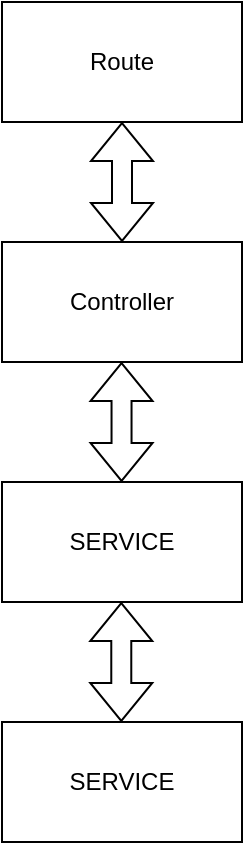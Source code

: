 <mxfile version="20.3.0" type="device"><diagram id="YduPgbjyRoleA4pKx5Jr" name="Page-1"><mxGraphModel dx="989" dy="610" grid="1" gridSize="10" guides="1" tooltips="1" connect="1" arrows="1" fold="1" page="1" pageScale="1" pageWidth="827" pageHeight="1169" math="0" shadow="0"><root><mxCell id="0"/><mxCell id="1" parent="0"/><mxCell id="u-kyUI7zczGqZYA1yfeL-1" value="Route" style="rounded=0;whiteSpace=wrap;html=1;" vertex="1" parent="1"><mxGeometry x="360" y="100" width="120" height="60" as="geometry"/></mxCell><mxCell id="u-kyUI7zczGqZYA1yfeL-2" value="Controller" style="rounded=0;whiteSpace=wrap;html=1;" vertex="1" parent="1"><mxGeometry x="360" y="220" width="120" height="60" as="geometry"/></mxCell><mxCell id="u-kyUI7zczGqZYA1yfeL-3" value="SERVICE" style="rounded=0;whiteSpace=wrap;html=1;" vertex="1" parent="1"><mxGeometry x="360" y="340" width="120" height="60" as="geometry"/></mxCell><mxCell id="u-kyUI7zczGqZYA1yfeL-4" value="SERVICE" style="rounded=0;whiteSpace=wrap;html=1;" vertex="1" parent="1"><mxGeometry x="360" y="460" width="120" height="60" as="geometry"/></mxCell><mxCell id="u-kyUI7zczGqZYA1yfeL-5" value="" style="shape=flexArrow;endArrow=classic;startArrow=classic;html=1;rounded=0;entryX=0.5;entryY=1;entryDx=0;entryDy=0;exitX=0.5;exitY=0;exitDx=0;exitDy=0;" edge="1" parent="1" source="u-kyUI7zczGqZYA1yfeL-2" target="u-kyUI7zczGqZYA1yfeL-1"><mxGeometry width="100" height="100" relative="1" as="geometry"><mxPoint x="350" y="270" as="sourcePoint"/><mxPoint x="450" y="170" as="targetPoint"/></mxGeometry></mxCell><mxCell id="u-kyUI7zczGqZYA1yfeL-6" value="" style="shape=flexArrow;endArrow=classic;startArrow=classic;html=1;rounded=0;entryX=0.5;entryY=1;entryDx=0;entryDy=0;exitX=0.5;exitY=0;exitDx=0;exitDy=0;" edge="1" parent="1"><mxGeometry width="100" height="100" relative="1" as="geometry"><mxPoint x="419.77" y="340" as="sourcePoint"/><mxPoint x="419.77" y="280" as="targetPoint"/></mxGeometry></mxCell><mxCell id="u-kyUI7zczGqZYA1yfeL-7" value="" style="shape=flexArrow;endArrow=classic;startArrow=classic;html=1;rounded=0;entryX=0.5;entryY=1;entryDx=0;entryDy=0;exitX=0.5;exitY=0;exitDx=0;exitDy=0;" edge="1" parent="1"><mxGeometry width="100" height="100" relative="1" as="geometry"><mxPoint x="419.64" y="460" as="sourcePoint"/><mxPoint x="419.64" y="400" as="targetPoint"/></mxGeometry></mxCell></root></mxGraphModel></diagram></mxfile>